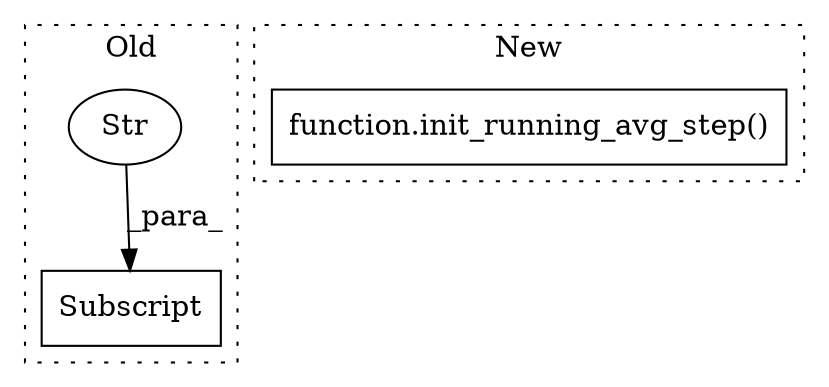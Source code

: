 digraph G {
subgraph cluster0 {
1 [label="Subscript" a="63" s="2035,0" l="12,0" shape="box"];
3 [label="Str" a="66" s="2038" l="8" shape="ellipse"];
label = "Old";
style="dotted";
}
subgraph cluster1 {
2 [label="function.init_running_avg_step()" a="75" s="2062,2093" l="22,1" shape="box"];
label = "New";
style="dotted";
}
3 -> 1 [label="_para_"];
}